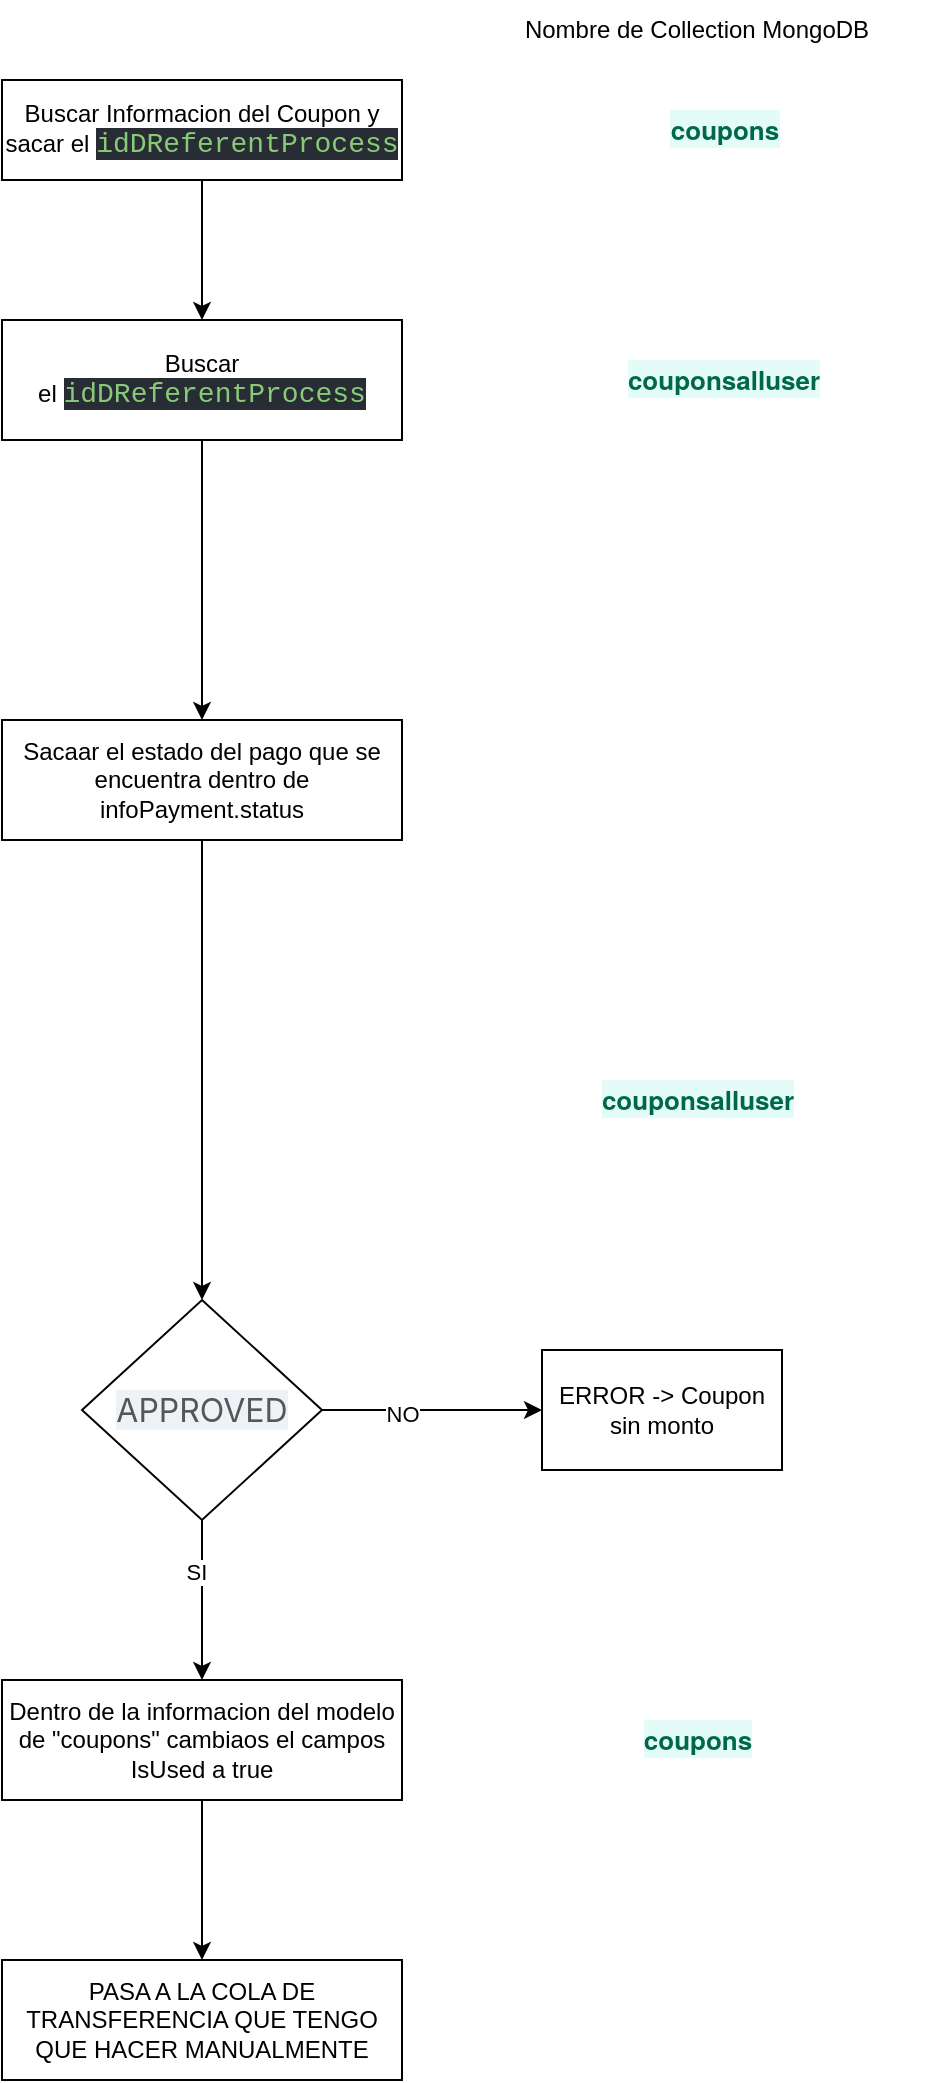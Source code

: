<mxfile>
    <diagram id="7Ts0RlqpW4Uqv4FjSaRI" name="Page-1">
        <mxGraphModel dx="342" dy="779" grid="1" gridSize="10" guides="1" tooltips="1" connect="1" arrows="1" fold="1" page="1" pageScale="1" pageWidth="850" pageHeight="1100" math="0" shadow="0">
            <root>
                <mxCell id="0"/>
                <mxCell id="1" parent="0"/>
                <mxCell id="4" style="edgeStyle=none;html=1;entryX=0.5;entryY=0;entryDx=0;entryDy=0;" parent="1" source="2" target="3" edge="1">
                    <mxGeometry relative="1" as="geometry"/>
                </mxCell>
                <mxCell id="2" value="Buscar Informacion del Coupon y sacar el&amp;nbsp;&lt;span style=&quot;color: rgb(137, 202, 120); background-color: rgb(40, 44, 52); font-family: Consolas, &amp;quot;Courier New&amp;quot;, monospace; font-size: 14px;&quot;&gt;idDReferentProcess&lt;/span&gt;" style="rounded=0;whiteSpace=wrap;html=1;" parent="1" vertex="1">
                    <mxGeometry x="120" y="40" width="200" height="50" as="geometry"/>
                </mxCell>
                <mxCell id="27" style="edgeStyle=none;html=1;entryX=0.5;entryY=0;entryDx=0;entryDy=0;" edge="1" parent="1" source="3" target="9">
                    <mxGeometry relative="1" as="geometry"/>
                </mxCell>
                <mxCell id="3" value="Buscar el&amp;nbsp;&lt;span style=&quot;color: rgb(137, 202, 120); background-color: rgb(40, 44, 52); font-family: Consolas, &amp;quot;Courier New&amp;quot;, monospace; font-size: 14px;&quot;&gt;idDReferentProcess&lt;/span&gt;" style="rounded=0;whiteSpace=wrap;html=1;" parent="1" vertex="1">
                    <mxGeometry x="120" y="160" width="200" height="60" as="geometry"/>
                </mxCell>
                <mxCell id="12" style="edgeStyle=none;html=1;entryX=0.5;entryY=0;entryDx=0;entryDy=0;" parent="1" source="9" target="11" edge="1">
                    <mxGeometry relative="1" as="geometry"/>
                </mxCell>
                <mxCell id="9" value="Sacaar el estado del pago que se encuentra dentro de infoPayment.status" style="rounded=0;whiteSpace=wrap;html=1;" parent="1" vertex="1">
                    <mxGeometry x="120" y="360" width="200" height="60" as="geometry"/>
                </mxCell>
                <mxCell id="14" style="edgeStyle=none;html=1;entryX=0;entryY=0.5;entryDx=0;entryDy=0;" parent="1" source="11" target="13" edge="1">
                    <mxGeometry relative="1" as="geometry"/>
                </mxCell>
                <mxCell id="15" value="NO" style="edgeLabel;html=1;align=center;verticalAlign=middle;resizable=0;points=[];" parent="14" vertex="1" connectable="0">
                    <mxGeometry x="-0.283" y="-2" relative="1" as="geometry">
                        <mxPoint as="offset"/>
                    </mxGeometry>
                </mxCell>
                <mxCell id="17" style="edgeStyle=none;html=1;entryX=0.5;entryY=0;entryDx=0;entryDy=0;" parent="1" source="11" target="16" edge="1">
                    <mxGeometry relative="1" as="geometry"/>
                </mxCell>
                <mxCell id="18" value="SI" style="edgeLabel;html=1;align=center;verticalAlign=middle;resizable=0;points=[];" parent="17" vertex="1" connectable="0">
                    <mxGeometry x="-0.35" y="-3" relative="1" as="geometry">
                        <mxPoint as="offset"/>
                    </mxGeometry>
                </mxCell>
                <mxCell id="11" value="&lt;span style=&quot;color: rgb(86, 86, 86); font-family: &amp;quot;Public Sans&amp;quot;, -apple-system, &amp;quot;Helvetica Neue&amp;quot;, Helvetica, Roboto, Arial, sans-serif; font-size: 16px; background-color: rgb(237, 242, 246);&quot;&gt;APPROVED&lt;/span&gt;" style="rhombus;whiteSpace=wrap;html=1;" parent="1" vertex="1">
                    <mxGeometry x="160" y="650" width="120" height="110" as="geometry"/>
                </mxCell>
                <mxCell id="13" value="ERROR -&amp;gt; Coupon sin monto" style="rounded=0;whiteSpace=wrap;html=1;" parent="1" vertex="1">
                    <mxGeometry x="390" y="675" width="120" height="60" as="geometry"/>
                </mxCell>
                <mxCell id="20" style="edgeStyle=none;html=1;entryX=0.5;entryY=0;entryDx=0;entryDy=0;" parent="1" source="16" target="19" edge="1">
                    <mxGeometry relative="1" as="geometry"/>
                </mxCell>
                <mxCell id="16" value="Dentro de la informacion del modelo de &quot;coupons&quot; cambiaos el campos IsUsed a true" style="rounded=0;whiteSpace=wrap;html=1;" parent="1" vertex="1">
                    <mxGeometry x="120" y="840" width="200" height="60" as="geometry"/>
                </mxCell>
                <mxCell id="19" value="PASA A LA COLA DE TRANSFERENCIA QUE TENGO QUE HACER MANUALMENTE" style="rounded=0;whiteSpace=wrap;html=1;" parent="1" vertex="1">
                    <mxGeometry x="120" y="980" width="200" height="60" as="geometry"/>
                </mxCell>
                <mxCell id="21" value="Nombre de Collection MongoDB" style="text;html=1;strokeColor=none;fillColor=none;align=center;verticalAlign=middle;whiteSpace=wrap;rounded=0;" parent="1" vertex="1">
                    <mxGeometry x="350" width="235" height="30" as="geometry"/>
                </mxCell>
                <mxCell id="22" value="&lt;span style=&quot;color: rgb(0, 104, 74); font-family: &amp;quot;Euclid Circular A&amp;quot;, &amp;quot;Helvetica Neue&amp;quot;, Helvetica, Arial, sans-serif; text-align: start; background-color: rgb(227, 252, 247);&quot;&gt;coupons&lt;/span&gt;" style="text;html=1;strokeColor=none;fillColor=none;align=center;verticalAlign=middle;whiteSpace=wrap;rounded=0;fontStyle=1;fontSize=13;" parent="1" vertex="1">
                    <mxGeometry x="400" y="50" width="162.5" height="30" as="geometry"/>
                </mxCell>
                <mxCell id="23" value="&lt;span style=&quot;color: rgb(0, 104, 74); font-family: &amp;quot;Euclid Circular A&amp;quot;, &amp;quot;Helvetica Neue&amp;quot;, Helvetica, Arial, sans-serif; text-align: start; background-color: rgb(227, 252, 247);&quot;&gt;couponsalluser&lt;/span&gt;" style="text;html=1;strokeColor=none;fillColor=none;align=center;verticalAlign=middle;whiteSpace=wrap;rounded=0;fontStyle=1;fontSize=13;" parent="1" vertex="1">
                    <mxGeometry x="426.25" y="175" width="110" height="30" as="geometry"/>
                </mxCell>
                <mxCell id="24" value="&lt;span style=&quot;color: rgb(0, 104, 74); font-family: &amp;quot;Euclid Circular A&amp;quot;, &amp;quot;Helvetica Neue&amp;quot;, Helvetica, Arial, sans-serif; text-align: start; background-color: rgb(227, 252, 247);&quot;&gt;couponsalluser&lt;/span&gt;" style="text;html=1;strokeColor=none;fillColor=none;align=center;verticalAlign=middle;whiteSpace=wrap;rounded=0;fontStyle=1;fontSize=13;" parent="1" vertex="1">
                    <mxGeometry x="412.5" y="535" width="110" height="30" as="geometry"/>
                </mxCell>
                <mxCell id="25" value="&lt;span style=&quot;color: rgb(0, 104, 74); font-family: &amp;quot;Euclid Circular A&amp;quot;, &amp;quot;Helvetica Neue&amp;quot;, Helvetica, Arial, sans-serif; text-align: start; background-color: rgb(227, 252, 247);&quot;&gt;coupons&lt;/span&gt;" style="text;html=1;strokeColor=none;fillColor=none;align=center;verticalAlign=middle;whiteSpace=wrap;rounded=0;fontStyle=1;fontSize=13;" parent="1" vertex="1">
                    <mxGeometry x="432.5" y="855" width="70" height="30" as="geometry"/>
                </mxCell>
            </root>
        </mxGraphModel>
    </diagram>
</mxfile>